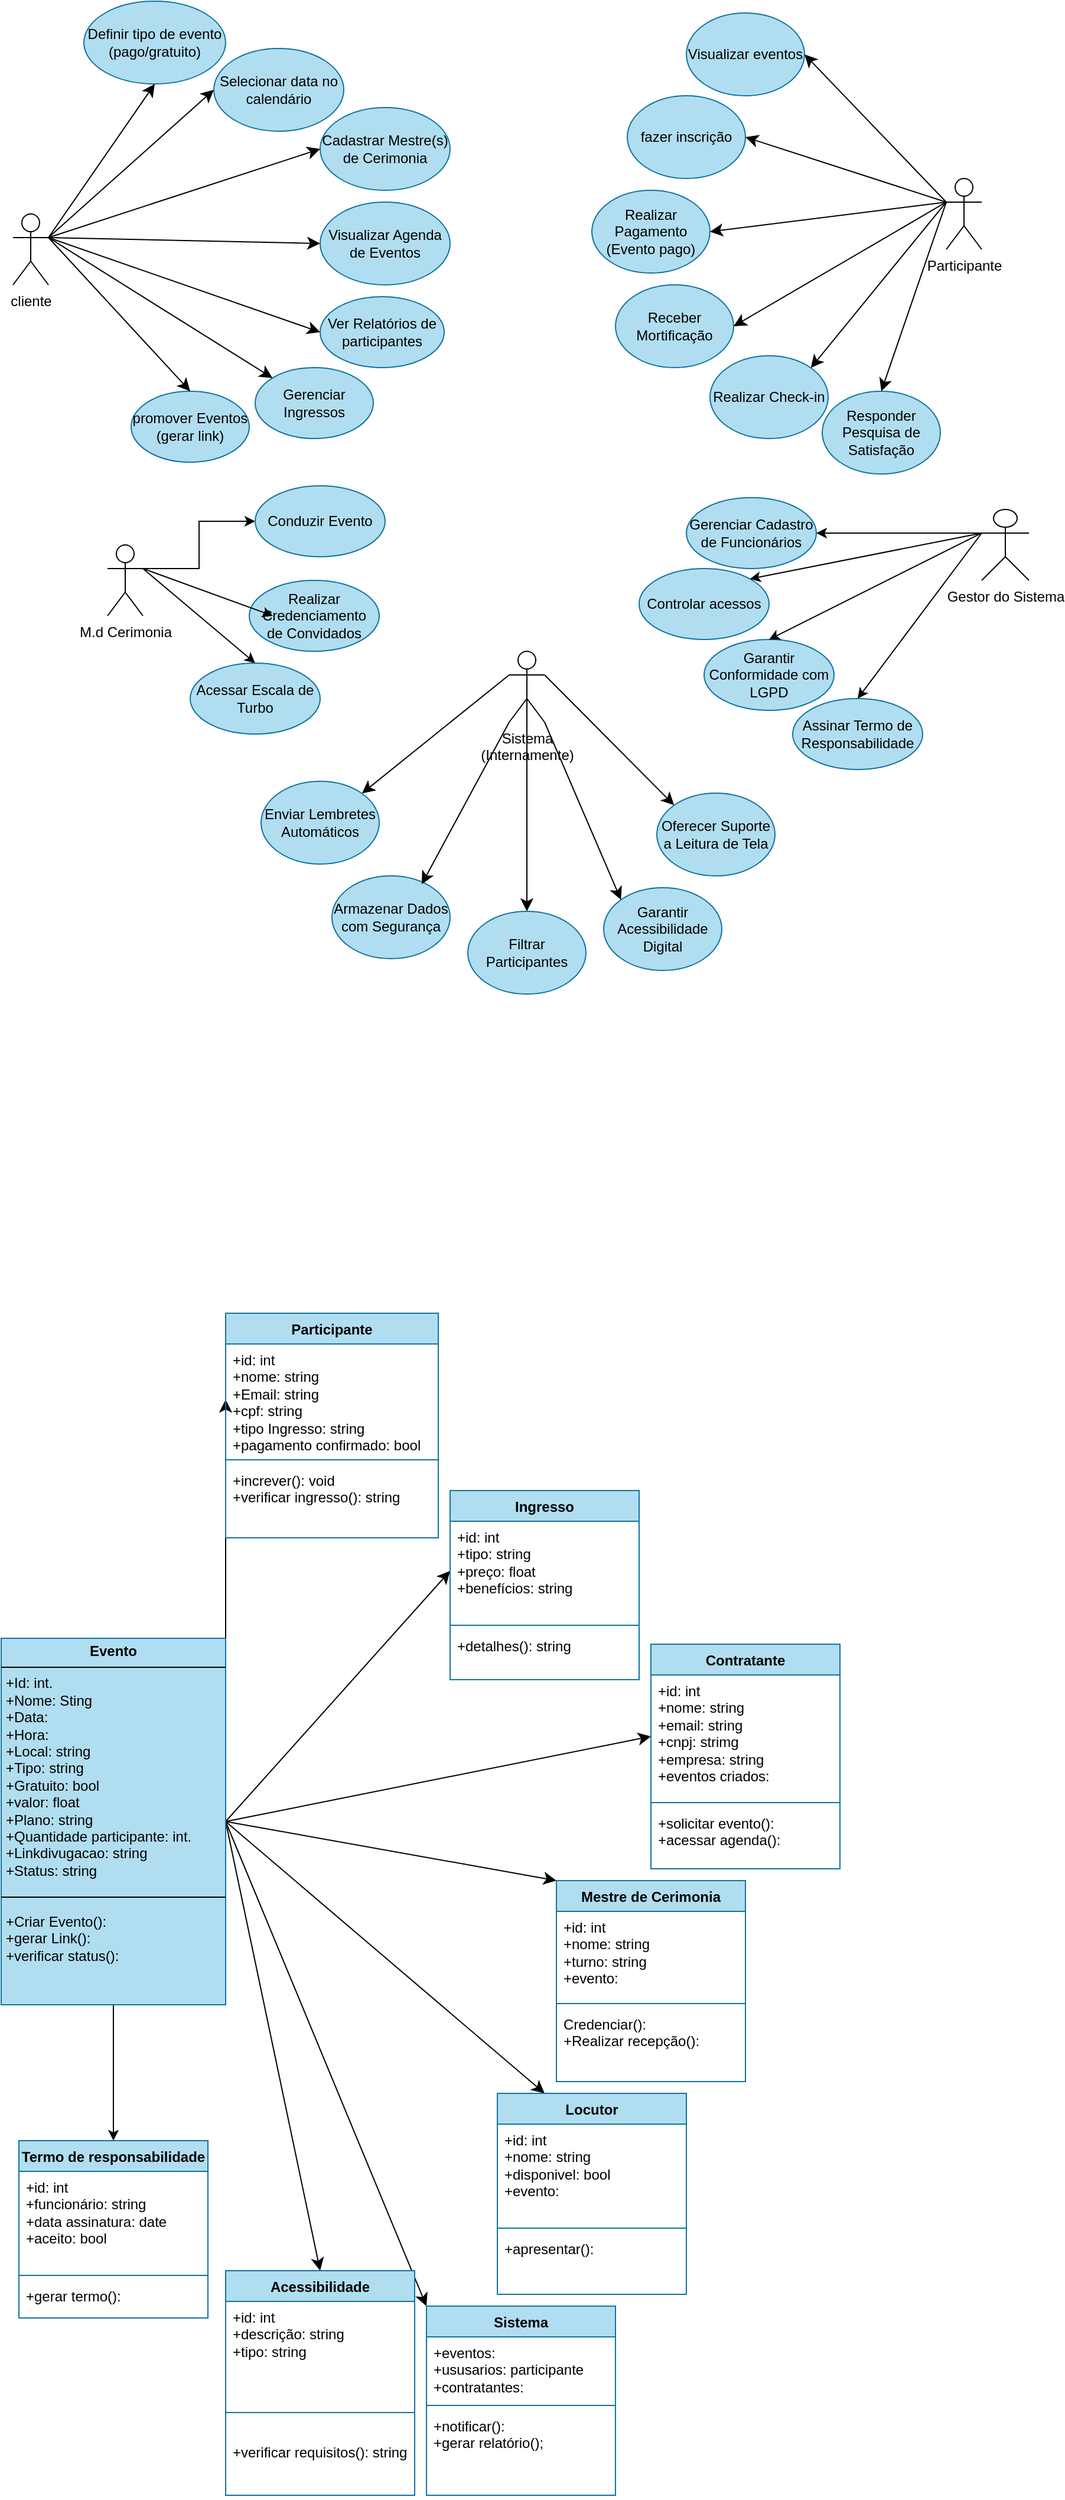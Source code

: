 <mxfile version="26.2.4">
  <diagram id="JZAWQ4HBpYYi_PpOlDHw" name="Página-1">
    <mxGraphModel dx="1444" dy="996" grid="1" gridSize="10" guides="1" tooltips="1" connect="1" arrows="1" fold="1" page="0" pageScale="1" pageWidth="827" pageHeight="1169" math="0" shadow="0">
      <root>
        <mxCell id="0" />
        <mxCell id="1" parent="0" />
        <mxCell id="Cw2YdNeKRqLK89M7PTCB-3" value="cliente" style="shape=umlActor;verticalLabelPosition=bottom;verticalAlign=top;html=1;outlineConnect=0;" parent="1" vertex="1">
          <mxGeometry x="-290" y="-90" width="30" height="60" as="geometry" />
        </mxCell>
        <mxCell id="Cw2YdNeKRqLK89M7PTCB-4" value="Definir tipo de evento&lt;div&gt;(pago/gratuito)&lt;/div&gt;" style="ellipse;whiteSpace=wrap;html=1;fillColor=#b1ddf0;strokeColor=#10739e;" parent="1" vertex="1">
          <mxGeometry x="-230" y="-270" width="120" height="70" as="geometry" />
        </mxCell>
        <mxCell id="Cw2YdNeKRqLK89M7PTCB-6" value="Selecionar data no&lt;div&gt;calendário&lt;/div&gt;" style="ellipse;whiteSpace=wrap;html=1;fillColor=#b1ddf0;strokeColor=#10739e;" parent="1" vertex="1">
          <mxGeometry x="-120" y="-230" width="110" height="70" as="geometry" />
        </mxCell>
        <mxCell id="Cw2YdNeKRqLK89M7PTCB-7" value="Cadastrar Mestre(s) de Cerimonia" style="ellipse;whiteSpace=wrap;html=1;fillColor=#b1ddf0;strokeColor=#10739e;" parent="1" vertex="1">
          <mxGeometry x="-30" y="-180" width="110" height="70" as="geometry" />
        </mxCell>
        <mxCell id="Cw2YdNeKRqLK89M7PTCB-8" value="Ver Relatórios de participantes" style="ellipse;whiteSpace=wrap;html=1;fillColor=#b1ddf0;strokeColor=#10739e;" parent="1" vertex="1">
          <mxGeometry x="-30" y="-20" width="105" height="60" as="geometry" />
        </mxCell>
        <mxCell id="Cw2YdNeKRqLK89M7PTCB-9" value="Visualizar Agenda de Eventos" style="ellipse;whiteSpace=wrap;html=1;fillColor=#b1ddf0;strokeColor=#10739e;" parent="1" vertex="1">
          <mxGeometry x="-30" y="-100" width="110" height="70" as="geometry" />
        </mxCell>
        <mxCell id="Cw2YdNeKRqLK89M7PTCB-10" value="Gerenciar Ingressos" style="ellipse;whiteSpace=wrap;html=1;fillColor=#b1ddf0;strokeColor=#10739e;" parent="1" vertex="1">
          <mxGeometry x="-85" y="40" width="100" height="60" as="geometry" />
        </mxCell>
        <mxCell id="Cw2YdNeKRqLK89M7PTCB-11" value="promover Eventos&lt;div&gt;(gerar link)&lt;/div&gt;" style="ellipse;whiteSpace=wrap;html=1;fillColor=#b1ddf0;strokeColor=#10739e;" parent="1" vertex="1">
          <mxGeometry x="-190" y="60" width="100" height="60" as="geometry" />
        </mxCell>
        <mxCell id="Cw2YdNeKRqLK89M7PTCB-12" value="" style="endArrow=classic;html=1;rounded=0;fontSize=12;startSize=8;endSize=8;curved=1;entryX=0.5;entryY=1;entryDx=0;entryDy=0;exitX=1;exitY=0.333;exitDx=0;exitDy=0;exitPerimeter=0;" parent="1" source="Cw2YdNeKRqLK89M7PTCB-3" target="Cw2YdNeKRqLK89M7PTCB-4" edge="1">
          <mxGeometry width="50" height="50" relative="1" as="geometry">
            <mxPoint x="-120" y="-150" as="sourcePoint" />
            <mxPoint x="-70" y="-200" as="targetPoint" />
          </mxGeometry>
        </mxCell>
        <mxCell id="Cw2YdNeKRqLK89M7PTCB-13" value="" style="endArrow=classic;html=1;rounded=0;fontSize=12;startSize=8;endSize=8;curved=1;exitX=1;exitY=0.333;exitDx=0;exitDy=0;exitPerimeter=0;entryX=0;entryY=0.5;entryDx=0;entryDy=0;" parent="1" source="Cw2YdNeKRqLK89M7PTCB-3" target="Cw2YdNeKRqLK89M7PTCB-6" edge="1">
          <mxGeometry width="50" height="50" relative="1" as="geometry">
            <mxPoint x="-90" y="-100" as="sourcePoint" />
            <mxPoint x="-40" y="-150" as="targetPoint" />
          </mxGeometry>
        </mxCell>
        <mxCell id="Cw2YdNeKRqLK89M7PTCB-14" value="" style="endArrow=classic;html=1;rounded=0;fontSize=12;startSize=8;endSize=8;curved=1;exitX=1;exitY=0.333;exitDx=0;exitDy=0;exitPerimeter=0;entryX=0;entryY=0.5;entryDx=0;entryDy=0;" parent="1" source="Cw2YdNeKRqLK89M7PTCB-3" target="Cw2YdNeKRqLK89M7PTCB-7" edge="1">
          <mxGeometry width="50" height="50" relative="1" as="geometry">
            <mxPoint x="-50" y="-65" as="sourcePoint" />
            <mxPoint y="-115" as="targetPoint" />
          </mxGeometry>
        </mxCell>
        <mxCell id="Cw2YdNeKRqLK89M7PTCB-15" value="" style="endArrow=classic;html=1;rounded=0;fontSize=12;startSize=8;endSize=8;curved=1;exitX=1;exitY=0.333;exitDx=0;exitDy=0;exitPerimeter=0;entryX=0;entryY=0.5;entryDx=0;entryDy=0;" parent="1" source="Cw2YdNeKRqLK89M7PTCB-3" target="Cw2YdNeKRqLK89M7PTCB-9" edge="1">
          <mxGeometry width="50" height="50" relative="1" as="geometry">
            <mxPoint x="-70" y="-50" as="sourcePoint" />
            <mxPoint x="-20" y="-100" as="targetPoint" />
          </mxGeometry>
        </mxCell>
        <mxCell id="Cw2YdNeKRqLK89M7PTCB-16" value="" style="endArrow=classic;html=1;rounded=0;fontSize=12;startSize=8;endSize=8;curved=1;exitX=1;exitY=0.333;exitDx=0;exitDy=0;exitPerimeter=0;entryX=0;entryY=0.5;entryDx=0;entryDy=0;" parent="1" source="Cw2YdNeKRqLK89M7PTCB-3" target="Cw2YdNeKRqLK89M7PTCB-8" edge="1">
          <mxGeometry width="50" height="50" relative="1" as="geometry">
            <mxPoint x="-80" y="20" as="sourcePoint" />
            <mxPoint x="-30" y="-30" as="targetPoint" />
          </mxGeometry>
        </mxCell>
        <mxCell id="Cw2YdNeKRqLK89M7PTCB-17" value="" style="endArrow=classic;html=1;rounded=0;fontSize=12;startSize=8;endSize=8;curved=1;exitX=1;exitY=0.333;exitDx=0;exitDy=0;exitPerimeter=0;entryX=0;entryY=0;entryDx=0;entryDy=0;" parent="1" source="Cw2YdNeKRqLK89M7PTCB-3" target="Cw2YdNeKRqLK89M7PTCB-10" edge="1">
          <mxGeometry width="50" height="50" relative="1" as="geometry">
            <mxPoint x="-110" y="60" as="sourcePoint" />
            <mxPoint x="-60" y="10" as="targetPoint" />
          </mxGeometry>
        </mxCell>
        <mxCell id="Cw2YdNeKRqLK89M7PTCB-18" value="" style="endArrow=classic;html=1;rounded=0;fontSize=12;startSize=8;endSize=8;curved=1;exitX=1;exitY=0.333;exitDx=0;exitDy=0;exitPerimeter=0;entryX=0.5;entryY=0;entryDx=0;entryDy=0;" parent="1" source="Cw2YdNeKRqLK89M7PTCB-3" target="Cw2YdNeKRqLK89M7PTCB-11" edge="1">
          <mxGeometry width="50" height="50" relative="1" as="geometry">
            <mxPoint x="-140" y="-80" as="sourcePoint" />
            <mxPoint x="-40" y="40" as="targetPoint" />
          </mxGeometry>
        </mxCell>
        <mxCell id="Cw2YdNeKRqLK89M7PTCB-19" value="Participante" style="shape=umlActor;verticalLabelPosition=bottom;verticalAlign=top;html=1;outlineConnect=0;" parent="1" vertex="1">
          <mxGeometry x="500" y="-120" width="30" height="60" as="geometry" />
        </mxCell>
        <mxCell id="Cw2YdNeKRqLK89M7PTCB-20" value="fazer inscrição" style="ellipse;whiteSpace=wrap;html=1;fillColor=#b1ddf0;strokeColor=#10739e;" parent="1" vertex="1">
          <mxGeometry x="230" y="-190" width="100" height="70" as="geometry" />
        </mxCell>
        <mxCell id="Cw2YdNeKRqLK89M7PTCB-21" value="Realizar Check-in" style="ellipse;whiteSpace=wrap;html=1;fillColor=#b1ddf0;strokeColor=#10739e;" parent="1" vertex="1">
          <mxGeometry x="300" y="30" width="100" height="70" as="geometry" />
        </mxCell>
        <mxCell id="Cw2YdNeKRqLK89M7PTCB-22" value="Realizar Pagamento&lt;div&gt;(Evento pago)&lt;/div&gt;" style="ellipse;whiteSpace=wrap;html=1;fillColor=#b1ddf0;strokeColor=#10739e;" parent="1" vertex="1">
          <mxGeometry x="200" y="-110" width="100" height="70" as="geometry" />
        </mxCell>
        <mxCell id="Cw2YdNeKRqLK89M7PTCB-23" value="Visualizar eventos" style="ellipse;whiteSpace=wrap;html=1;fillColor=#b1ddf0;strokeColor=#10739e;" parent="1" vertex="1">
          <mxGeometry x="280" y="-260" width="100" height="70" as="geometry" />
        </mxCell>
        <mxCell id="Cw2YdNeKRqLK89M7PTCB-24" value="Responder Pesquisa de Satisfação" style="ellipse;whiteSpace=wrap;html=1;fillColor=#b1ddf0;strokeColor=#10739e;" parent="1" vertex="1">
          <mxGeometry x="395" y="60" width="100" height="70" as="geometry" />
        </mxCell>
        <mxCell id="Cw2YdNeKRqLK89M7PTCB-25" value="Receber Mortificação" style="ellipse;whiteSpace=wrap;html=1;fillColor=#b1ddf0;strokeColor=#10739e;" parent="1" vertex="1">
          <mxGeometry x="220" y="-30" width="100" height="70" as="geometry" />
        </mxCell>
        <mxCell id="Cw2YdNeKRqLK89M7PTCB-26" value="" style="endArrow=classic;html=1;rounded=0;fontSize=12;startSize=8;endSize=8;curved=1;exitX=0;exitY=0.333;exitDx=0;exitDy=0;exitPerimeter=0;entryX=1;entryY=0.5;entryDx=0;entryDy=0;" parent="1" source="Cw2YdNeKRqLK89M7PTCB-19" target="Cw2YdNeKRqLK89M7PTCB-23" edge="1">
          <mxGeometry width="50" height="50" relative="1" as="geometry">
            <mxPoint x="510" y="-20" as="sourcePoint" />
            <mxPoint x="560" y="-70" as="targetPoint" />
          </mxGeometry>
        </mxCell>
        <mxCell id="Cw2YdNeKRqLK89M7PTCB-27" value="" style="endArrow=classic;html=1;rounded=0;fontSize=12;startSize=8;endSize=8;curved=1;exitX=0;exitY=0.333;exitDx=0;exitDy=0;exitPerimeter=0;entryX=1;entryY=0.5;entryDx=0;entryDy=0;" parent="1" source="Cw2YdNeKRqLK89M7PTCB-19" target="Cw2YdNeKRqLK89M7PTCB-20" edge="1">
          <mxGeometry width="50" height="50" relative="1" as="geometry">
            <mxPoint x="650" y="-90" as="sourcePoint" />
            <mxPoint x="490" y="-215" as="targetPoint" />
          </mxGeometry>
        </mxCell>
        <mxCell id="Cw2YdNeKRqLK89M7PTCB-28" value="" style="endArrow=classic;html=1;rounded=0;fontSize=12;startSize=8;endSize=8;curved=1;exitX=0;exitY=0.333;exitDx=0;exitDy=0;exitPerimeter=0;entryX=1;entryY=0.5;entryDx=0;entryDy=0;" parent="1" source="Cw2YdNeKRqLK89M7PTCB-19" target="Cw2YdNeKRqLK89M7PTCB-22" edge="1">
          <mxGeometry width="50" height="50" relative="1" as="geometry">
            <mxPoint x="420" y="50" as="sourcePoint" />
            <mxPoint x="470" as="targetPoint" />
          </mxGeometry>
        </mxCell>
        <mxCell id="Cw2YdNeKRqLK89M7PTCB-29" value="" style="endArrow=classic;html=1;rounded=0;fontSize=12;startSize=8;endSize=8;curved=1;exitX=0;exitY=0.333;exitDx=0;exitDy=0;exitPerimeter=0;entryX=1;entryY=0.5;entryDx=0;entryDy=0;" parent="1" source="Cw2YdNeKRqLK89M7PTCB-19" target="Cw2YdNeKRqLK89M7PTCB-25" edge="1">
          <mxGeometry width="50" height="50" relative="1" as="geometry">
            <mxPoint x="420" y="50" as="sourcePoint" />
            <mxPoint x="470" as="targetPoint" />
          </mxGeometry>
        </mxCell>
        <mxCell id="Cw2YdNeKRqLK89M7PTCB-30" value="" style="endArrow=classic;html=1;rounded=0;fontSize=12;startSize=8;endSize=8;curved=1;exitX=0;exitY=0.333;exitDx=0;exitDy=0;exitPerimeter=0;entryX=1;entryY=0;entryDx=0;entryDy=0;" parent="1" source="Cw2YdNeKRqLK89M7PTCB-19" target="Cw2YdNeKRqLK89M7PTCB-21" edge="1">
          <mxGeometry width="50" height="50" relative="1" as="geometry">
            <mxPoint x="420" y="50" as="sourcePoint" />
            <mxPoint x="470" as="targetPoint" />
          </mxGeometry>
        </mxCell>
        <mxCell id="Cw2YdNeKRqLK89M7PTCB-31" value="" style="endArrow=classic;html=1;rounded=0;fontSize=12;startSize=8;endSize=8;curved=1;exitX=0;exitY=0.333;exitDx=0;exitDy=0;exitPerimeter=0;entryX=0.5;entryY=0;entryDx=0;entryDy=0;" parent="1" source="Cw2YdNeKRqLK89M7PTCB-19" target="Cw2YdNeKRqLK89M7PTCB-24" edge="1">
          <mxGeometry width="50" height="50" relative="1" as="geometry">
            <mxPoint x="420" y="50" as="sourcePoint" />
            <mxPoint x="470" as="targetPoint" />
          </mxGeometry>
        </mxCell>
        <mxCell id="D8xTDSF5IDan8IQZ-Gi8-1" style="edgeStyle=orthogonalEdgeStyle;rounded=0;orthogonalLoop=1;jettySize=auto;html=1;exitX=0;exitY=0.5;exitDx=0;exitDy=0;entryX=0;entryY=0.5;entryDx=0;entryDy=0;" edge="1" parent="1" source="Cw2YdNeKRqLK89M7PTCB-34" target="Cw2YdNeKRqLK89M7PTCB-34">
          <mxGeometry relative="1" as="geometry" />
        </mxCell>
        <mxCell id="D8xTDSF5IDan8IQZ-Gi8-2" style="edgeStyle=orthogonalEdgeStyle;rounded=0;orthogonalLoop=1;jettySize=auto;html=1;exitX=1;exitY=0.333;exitDx=0;exitDy=0;exitPerimeter=0;entryX=0;entryY=0.5;entryDx=0;entryDy=0;" edge="1" parent="1" source="Cw2YdNeKRqLK89M7PTCB-32" target="Cw2YdNeKRqLK89M7PTCB-34">
          <mxGeometry relative="1" as="geometry" />
        </mxCell>
        <mxCell id="Cw2YdNeKRqLK89M7PTCB-32" value="M.d Cerimonia" style="shape=umlActor;verticalLabelPosition=bottom;verticalAlign=top;html=1;outlineConnect=0;" parent="1" vertex="1">
          <mxGeometry x="-210" y="190" width="30" height="60" as="geometry" />
        </mxCell>
        <mxCell id="Cw2YdNeKRqLK89M7PTCB-33" value="Acessar Escala de Turbo" style="ellipse;whiteSpace=wrap;html=1;fillColor=#b1ddf0;strokeColor=#10739e;" parent="1" vertex="1">
          <mxGeometry x="-140" y="290" width="110" height="60" as="geometry" />
        </mxCell>
        <mxCell id="Cw2YdNeKRqLK89M7PTCB-34" value="Conduzir Evento" style="ellipse;whiteSpace=wrap;html=1;fillColor=#b1ddf0;strokeColor=#10739e;" parent="1" vertex="1">
          <mxGeometry x="-85" y="140" width="110" height="60" as="geometry" />
        </mxCell>
        <mxCell id="Cw2YdNeKRqLK89M7PTCB-35" value="Realizar Credenciamento&lt;div&gt;de Convidados&lt;/div&gt;" style="ellipse;whiteSpace=wrap;html=1;fillColor=#b1ddf0;strokeColor=#10739e;" parent="1" vertex="1">
          <mxGeometry x="-90" y="220" width="110" height="60" as="geometry" />
        </mxCell>
        <mxCell id="OIFbcGb65KLY2aVBBQ7B-6" style="edgeStyle=none;curved=1;rounded=0;orthogonalLoop=1;jettySize=auto;html=1;exitX=0;exitY=0;exitDx=0;exitDy=0;entryX=0;entryY=0;entryDx=0;entryDy=0;fontSize=12;startSize=8;endSize=8;" parent="1" source="OIFbcGb65KLY2aVBBQ7B-4" target="OIFbcGb65KLY2aVBBQ7B-4" edge="1">
          <mxGeometry relative="1" as="geometry" />
        </mxCell>
        <mxCell id="Cw2YdNeKRqLK89M7PTCB-39" value="Gestor do Sistema" style="shape=umlActor;verticalLabelPosition=bottom;verticalAlign=top;html=1;outlineConnect=0;" parent="1" vertex="1">
          <mxGeometry x="530" y="160" width="40" height="60" as="geometry" />
        </mxCell>
        <mxCell id="OIFbcGb65KLY2aVBBQ7B-1" value="Gerenciar Cadastro&lt;div&gt;de Funcionários&lt;/div&gt;" style="ellipse;whiteSpace=wrap;html=1;fillColor=#b1ddf0;strokeColor=#10739e;" parent="1" vertex="1">
          <mxGeometry x="280" y="150" width="110" height="60" as="geometry" />
        </mxCell>
        <mxCell id="OIFbcGb65KLY2aVBBQ7B-2" value="Controlar acessos" style="ellipse;whiteSpace=wrap;html=1;fillColor=#b1ddf0;strokeColor=#10739e;" parent="1" vertex="1">
          <mxGeometry x="240" y="210" width="110" height="60" as="geometry" />
        </mxCell>
        <mxCell id="OIFbcGb65KLY2aVBBQ7B-3" value="Garantir Conformidade com LGPD" style="ellipse;whiteSpace=wrap;html=1;fillColor=#b1ddf0;strokeColor=#10739e;" parent="1" vertex="1">
          <mxGeometry x="295" y="270" width="110" height="60" as="geometry" />
        </mxCell>
        <mxCell id="OIFbcGb65KLY2aVBBQ7B-4" value="Assinar Termo de Responsabilidade" style="ellipse;whiteSpace=wrap;html=1;fillColor=#b1ddf0;strokeColor=#10739e;" parent="1" vertex="1">
          <mxGeometry x="370" y="320" width="110" height="60" as="geometry" />
        </mxCell>
        <mxCell id="OIFbcGb65KLY2aVBBQ7B-16" style="edgeStyle=none;curved=1;rounded=0;orthogonalLoop=1;jettySize=auto;html=1;exitX=0;exitY=0.333;exitDx=0;exitDy=0;exitPerimeter=0;entryX=1;entryY=0;entryDx=0;entryDy=0;fontSize=12;startSize=8;endSize=8;" parent="1" source="OIFbcGb65KLY2aVBBQ7B-10" target="OIFbcGb65KLY2aVBBQ7B-11" edge="1">
          <mxGeometry relative="1" as="geometry" />
        </mxCell>
        <mxCell id="OIFbcGb65KLY2aVBBQ7B-18" style="edgeStyle=none;curved=1;rounded=0;orthogonalLoop=1;jettySize=auto;html=1;exitX=0.5;exitY=0.5;exitDx=0;exitDy=0;exitPerimeter=0;entryX=0.5;entryY=0;entryDx=0;entryDy=0;fontSize=12;startSize=8;endSize=8;" parent="1" source="OIFbcGb65KLY2aVBBQ7B-10" target="OIFbcGb65KLY2aVBBQ7B-14" edge="1">
          <mxGeometry relative="1" as="geometry" />
        </mxCell>
        <mxCell id="OIFbcGb65KLY2aVBBQ7B-19" style="edgeStyle=none;curved=1;rounded=0;orthogonalLoop=1;jettySize=auto;html=1;exitX=1;exitY=1;exitDx=0;exitDy=0;exitPerimeter=0;entryX=0;entryY=0;entryDx=0;entryDy=0;fontSize=12;startSize=8;endSize=8;" parent="1" source="OIFbcGb65KLY2aVBBQ7B-10" target="OIFbcGb65KLY2aVBBQ7B-15" edge="1">
          <mxGeometry relative="1" as="geometry" />
        </mxCell>
        <mxCell id="OIFbcGb65KLY2aVBBQ7B-20" style="edgeStyle=none;curved=1;rounded=0;orthogonalLoop=1;jettySize=auto;html=1;exitX=1;exitY=0.333;exitDx=0;exitDy=0;exitPerimeter=0;entryX=0;entryY=0;entryDx=0;entryDy=0;fontSize=12;startSize=8;endSize=8;" parent="1" source="OIFbcGb65KLY2aVBBQ7B-10" target="OIFbcGb65KLY2aVBBQ7B-13" edge="1">
          <mxGeometry relative="1" as="geometry" />
        </mxCell>
        <mxCell id="OIFbcGb65KLY2aVBBQ7B-10" value="Sistema&lt;div&gt;(Internamente)&lt;/div&gt;" style="shape=umlActor;verticalLabelPosition=bottom;verticalAlign=top;html=1;outlineConnect=0;" parent="1" vertex="1">
          <mxGeometry x="130" y="280" width="30" height="60" as="geometry" />
        </mxCell>
        <mxCell id="OIFbcGb65KLY2aVBBQ7B-11" value="Enviar Lembretes Automáticos" style="ellipse;whiteSpace=wrap;html=1;fillColor=#b1ddf0;strokeColor=#10739e;" parent="1" vertex="1">
          <mxGeometry x="-80" y="390" width="100" height="70" as="geometry" />
        </mxCell>
        <mxCell id="OIFbcGb65KLY2aVBBQ7B-12" value="Armazenar Dados com Segurança" style="ellipse;whiteSpace=wrap;html=1;fillColor=#b1ddf0;strokeColor=#10739e;" parent="1" vertex="1">
          <mxGeometry x="-20" y="470" width="100" height="70" as="geometry" />
        </mxCell>
        <mxCell id="OIFbcGb65KLY2aVBBQ7B-13" value="Oferecer Suporte a Leitura de Tela" style="ellipse;whiteSpace=wrap;html=1;fillColor=#b1ddf0;strokeColor=#10739e;" parent="1" vertex="1">
          <mxGeometry x="255" y="400" width="100" height="70" as="geometry" />
        </mxCell>
        <mxCell id="OIFbcGb65KLY2aVBBQ7B-14" value="Filtrar Participantes" style="ellipse;whiteSpace=wrap;html=1;fillColor=#b1ddf0;strokeColor=#10739e;" parent="1" vertex="1">
          <mxGeometry x="95" y="500" width="100" height="70" as="geometry" />
        </mxCell>
        <mxCell id="OIFbcGb65KLY2aVBBQ7B-15" value="Garantir Acessibilidade Digital" style="ellipse;whiteSpace=wrap;html=1;fillColor=#b1ddf0;strokeColor=#10739e;" parent="1" vertex="1">
          <mxGeometry x="210" y="480" width="100" height="70" as="geometry" />
        </mxCell>
        <mxCell id="OIFbcGb65KLY2aVBBQ7B-17" style="edgeStyle=none;curved=1;rounded=0;orthogonalLoop=1;jettySize=auto;html=1;exitX=0;exitY=1;exitDx=0;exitDy=0;exitPerimeter=0;entryX=0.76;entryY=0.1;entryDx=0;entryDy=0;entryPerimeter=0;fontSize=12;startSize=8;endSize=8;" parent="1" source="OIFbcGb65KLY2aVBBQ7B-10" target="OIFbcGb65KLY2aVBBQ7B-12" edge="1">
          <mxGeometry relative="1" as="geometry" />
        </mxCell>
        <mxCell id="OIFbcGb65KLY2aVBBQ7B-85" style="edgeStyle=none;curved=1;rounded=0;orthogonalLoop=1;jettySize=auto;html=1;exitX=1;exitY=0.5;exitDx=0;exitDy=0;entryX=0;entryY=0.5;entryDx=0;entryDy=0;fontSize=12;startSize=8;endSize=8;" parent="1" source="OIFbcGb65KLY2aVBBQ7B-22" target="OIFbcGb65KLY2aVBBQ7B-34" edge="1">
          <mxGeometry relative="1" as="geometry" />
        </mxCell>
        <mxCell id="OIFbcGb65KLY2aVBBQ7B-86" style="edgeStyle=none;curved=1;rounded=0;orthogonalLoop=1;jettySize=auto;html=1;exitX=1;exitY=0.5;exitDx=0;exitDy=0;entryX=0;entryY=0.5;entryDx=0;entryDy=0;fontSize=12;startSize=8;endSize=8;" parent="1" source="OIFbcGb65KLY2aVBBQ7B-22" target="OIFbcGb65KLY2aVBBQ7B-38" edge="1">
          <mxGeometry relative="1" as="geometry" />
        </mxCell>
        <mxCell id="OIFbcGb65KLY2aVBBQ7B-87" style="edgeStyle=none;curved=1;rounded=0;orthogonalLoop=1;jettySize=auto;html=1;exitX=1;exitY=0.5;exitDx=0;exitDy=0;entryX=0;entryY=0;entryDx=0;entryDy=0;fontSize=12;startSize=8;endSize=8;" parent="1" source="OIFbcGb65KLY2aVBBQ7B-22" target="OIFbcGb65KLY2aVBBQ7B-41" edge="1">
          <mxGeometry relative="1" as="geometry" />
        </mxCell>
        <mxCell id="OIFbcGb65KLY2aVBBQ7B-88" style="edgeStyle=none;curved=1;rounded=0;orthogonalLoop=1;jettySize=auto;html=1;exitX=1;exitY=0.5;exitDx=0;exitDy=0;entryX=0.25;entryY=0;entryDx=0;entryDy=0;fontSize=12;startSize=8;endSize=8;" parent="1" source="OIFbcGb65KLY2aVBBQ7B-22" target="OIFbcGb65KLY2aVBBQ7B-49" edge="1">
          <mxGeometry relative="1" as="geometry" />
        </mxCell>
        <mxCell id="OIFbcGb65KLY2aVBBQ7B-91" style="edgeStyle=none;curved=1;rounded=0;orthogonalLoop=1;jettySize=auto;html=1;exitX=1;exitY=0.5;exitDx=0;exitDy=0;entryX=0.5;entryY=0;entryDx=0;entryDy=0;fontSize=12;startSize=8;endSize=8;" parent="1" source="OIFbcGb65KLY2aVBBQ7B-22" target="OIFbcGb65KLY2aVBBQ7B-57" edge="1">
          <mxGeometry relative="1" as="geometry" />
        </mxCell>
        <mxCell id="OIFbcGb65KLY2aVBBQ7B-93" style="edgeStyle=none;curved=1;rounded=0;orthogonalLoop=1;jettySize=auto;html=1;exitX=1;exitY=0.5;exitDx=0;exitDy=0;entryX=0;entryY=0;entryDx=0;entryDy=0;fontSize=12;startSize=8;endSize=8;" parent="1" source="OIFbcGb65KLY2aVBBQ7B-22" target="OIFbcGb65KLY2aVBBQ7B-53" edge="1">
          <mxGeometry relative="1" as="geometry" />
        </mxCell>
        <mxCell id="wGK8s_D_v22NMJij5Z4N-1" style="edgeStyle=none;curved=1;rounded=0;orthogonalLoop=1;jettySize=auto;html=1;exitX=1;exitY=0.5;exitDx=0;exitDy=0;entryX=0;entryY=0.5;entryDx=0;entryDy=0;fontSize=12;startSize=8;endSize=8;" parent="1" source="OIFbcGb65KLY2aVBBQ7B-22" target="OIFbcGb65KLY2aVBBQ7B-26" edge="1">
          <mxGeometry relative="1" as="geometry" />
        </mxCell>
        <mxCell id="D8xTDSF5IDan8IQZ-Gi8-15" style="edgeStyle=orthogonalEdgeStyle;rounded=0;orthogonalLoop=1;jettySize=auto;html=1;exitX=0.5;exitY=1;exitDx=0;exitDy=0;entryX=0.5;entryY=0;entryDx=0;entryDy=0;" edge="1" parent="1" source="OIFbcGb65KLY2aVBBQ7B-22" target="OIFbcGb65KLY2aVBBQ7B-61">
          <mxGeometry relative="1" as="geometry" />
        </mxCell>
        <mxCell id="OIFbcGb65KLY2aVBBQ7B-22" value="&lt;p style=&quot;margin:0px;margin-top:4px;text-align:center;&quot;&gt;&lt;b&gt;Evento&lt;/b&gt;&lt;/p&gt;&lt;hr size=&quot;1&quot; style=&quot;border-style:solid;&quot;&gt;&lt;p style=&quot;margin:0px;margin-left:4px;&quot;&gt;&lt;/p&gt;&lt;p style=&quot;margin:0px;margin-left:4px;&quot;&gt;+Id: int.&lt;/p&gt;&lt;p style=&quot;margin:0px;margin-left:4px;&quot;&gt;+Nome: Sting&lt;/p&gt;&lt;p style=&quot;margin:0px;margin-left:4px;&quot;&gt;+Data:&lt;/p&gt;&lt;p style=&quot;margin:0px;margin-left:4px;&quot;&gt;+Hora:&lt;/p&gt;&lt;p style=&quot;margin:0px;margin-left:4px;&quot;&gt;+Local:&amp;nbsp;&lt;span style=&quot;background-color: transparent; color: light-dark(rgb(0, 0, 0), rgb(255, 255, 255));&quot;&gt;string&lt;/span&gt;&lt;/p&gt;&lt;p style=&quot;margin:0px;margin-left:4px;&quot;&gt;+Tipo: string&lt;/p&gt;&lt;p style=&quot;margin:0px;margin-left:4px;&quot;&gt;+Gratuito: bool&lt;/p&gt;&lt;p style=&quot;margin:0px;margin-left:4px;&quot;&gt;+valor: float&lt;/p&gt;&lt;p style=&quot;margin:0px;margin-left:4px;&quot;&gt;+Plano: string&lt;/p&gt;&lt;p style=&quot;margin:0px;margin-left:4px;&quot;&gt;+Quantidade participante: int.&lt;/p&gt;&lt;p style=&quot;margin:0px;margin-left:4px;&quot;&gt;+Linkdivugacao: string&lt;/p&gt;&lt;p style=&quot;margin:0px;margin-left:4px;&quot;&gt;+Status: string&lt;/p&gt;&lt;p style=&quot;margin:0px;margin-left:4px;&quot;&gt;&lt;br&gt;&lt;/p&gt;&lt;p style=&quot;margin:0px;margin-left:4px;&quot;&gt;&lt;br&gt;&lt;/p&gt;&lt;p style=&quot;margin:0px;margin-left:4px;&quot;&gt;+Criar Evento():&lt;/p&gt;&lt;p style=&quot;margin:0px;margin-left:4px;&quot;&gt;+gerar Link():&lt;/p&gt;&lt;p style=&quot;margin:0px;margin-left:4px;&quot;&gt;+verificar status():&lt;/p&gt;&lt;p style=&quot;margin:0px;margin-left:4px;&quot;&gt;&lt;br&gt;&lt;/p&gt;&lt;p style=&quot;margin:0px;margin-left:4px;&quot;&gt;&lt;br&gt;&lt;/p&gt;" style="verticalAlign=top;align=left;overflow=fill;html=1;whiteSpace=wrap;fillColor=#b1ddf0;strokeColor=#10739e;" parent="1" vertex="1">
          <mxGeometry x="-300" y="1115" width="190" height="310" as="geometry" />
        </mxCell>
        <mxCell id="OIFbcGb65KLY2aVBBQ7B-23" value="" style="line;strokeWidth=1;fillColor=none;align=left;verticalAlign=middle;spacingTop=-1;spacingLeft=3;spacingRight=3;rotatable=0;labelPosition=right;points=[];portConstraint=eastwest;strokeColor=inherit;" parent="1" vertex="1">
          <mxGeometry x="-300" y="1330" width="190" height="8" as="geometry" />
        </mxCell>
        <mxCell id="OIFbcGb65KLY2aVBBQ7B-25" value="Participante" style="swimlane;fontStyle=1;align=center;verticalAlign=top;childLayout=stackLayout;horizontal=1;startSize=26;horizontalStack=0;resizeParent=1;resizeParentMax=0;resizeLast=0;collapsible=1;marginBottom=0;whiteSpace=wrap;html=1;fillColor=#b1ddf0;strokeColor=#10739e;" parent="1" vertex="1">
          <mxGeometry x="-110" y="840" width="180" height="190" as="geometry" />
        </mxCell>
        <mxCell id="OIFbcGb65KLY2aVBBQ7B-26" value="+id: int&lt;div&gt;+nome: string&lt;/div&gt;&lt;div&gt;+Email: string&lt;/div&gt;&lt;div&gt;+cpf: string&lt;/div&gt;&lt;div&gt;+tipo Ingresso: string&lt;/div&gt;&lt;div&gt;+pagamento confirmado: bool&lt;/div&gt;" style="text;strokeColor=none;fillColor=none;align=left;verticalAlign=top;spacingLeft=4;spacingRight=4;overflow=hidden;rotatable=0;points=[[0,0.5],[1,0.5]];portConstraint=eastwest;whiteSpace=wrap;html=1;" parent="OIFbcGb65KLY2aVBBQ7B-25" vertex="1">
          <mxGeometry y="26" width="180" height="94" as="geometry" />
        </mxCell>
        <mxCell id="OIFbcGb65KLY2aVBBQ7B-27" value="" style="line;strokeWidth=1;fillColor=none;align=left;verticalAlign=middle;spacingTop=-1;spacingLeft=3;spacingRight=3;rotatable=0;labelPosition=right;points=[];portConstraint=eastwest;strokeColor=inherit;" parent="OIFbcGb65KLY2aVBBQ7B-25" vertex="1">
          <mxGeometry y="120" width="180" height="8" as="geometry" />
        </mxCell>
        <mxCell id="OIFbcGb65KLY2aVBBQ7B-28" value="+increver(): void&lt;div&gt;+verificar ingresso(): string&lt;/div&gt;" style="text;strokeColor=none;fillColor=none;align=left;verticalAlign=top;spacingLeft=4;spacingRight=4;overflow=hidden;rotatable=0;points=[[0,0.5],[1,0.5]];portConstraint=eastwest;whiteSpace=wrap;html=1;" parent="OIFbcGb65KLY2aVBBQ7B-25" vertex="1">
          <mxGeometry y="128" width="180" height="62" as="geometry" />
        </mxCell>
        <mxCell id="OIFbcGb65KLY2aVBBQ7B-33" value="Ingresso" style="swimlane;fontStyle=1;align=center;verticalAlign=top;childLayout=stackLayout;horizontal=1;startSize=26;horizontalStack=0;resizeParent=1;resizeParentMax=0;resizeLast=0;collapsible=1;marginBottom=0;whiteSpace=wrap;html=1;fillColor=#b1ddf0;strokeColor=#10739e;" parent="1" vertex="1">
          <mxGeometry x="80" y="990" width="160" height="160" as="geometry" />
        </mxCell>
        <mxCell id="OIFbcGb65KLY2aVBBQ7B-34" value="+id: int&lt;div&gt;+tipo: string&lt;/div&gt;&lt;div&gt;+preço: float&lt;/div&gt;&lt;div&gt;+benefícios: string&lt;/div&gt;" style="text;strokeColor=none;fillColor=none;align=left;verticalAlign=top;spacingLeft=4;spacingRight=4;overflow=hidden;rotatable=0;points=[[0,0.5],[1,0.5]];portConstraint=eastwest;whiteSpace=wrap;html=1;" parent="OIFbcGb65KLY2aVBBQ7B-33" vertex="1">
          <mxGeometry y="26" width="160" height="84" as="geometry" />
        </mxCell>
        <mxCell id="OIFbcGb65KLY2aVBBQ7B-35" value="" style="line;strokeWidth=1;fillColor=none;align=left;verticalAlign=middle;spacingTop=-1;spacingLeft=3;spacingRight=3;rotatable=0;labelPosition=right;points=[];portConstraint=eastwest;strokeColor=inherit;" parent="OIFbcGb65KLY2aVBBQ7B-33" vertex="1">
          <mxGeometry y="110" width="160" height="8" as="geometry" />
        </mxCell>
        <mxCell id="OIFbcGb65KLY2aVBBQ7B-36" value="+detalhes(): string" style="text;strokeColor=none;fillColor=none;align=left;verticalAlign=top;spacingLeft=4;spacingRight=4;overflow=hidden;rotatable=0;points=[[0,0.5],[1,0.5]];portConstraint=eastwest;whiteSpace=wrap;html=1;" parent="OIFbcGb65KLY2aVBBQ7B-33" vertex="1">
          <mxGeometry y="118" width="160" height="42" as="geometry" />
        </mxCell>
        <mxCell id="OIFbcGb65KLY2aVBBQ7B-37" value="Contratante" style="swimlane;fontStyle=1;align=center;verticalAlign=top;childLayout=stackLayout;horizontal=1;startSize=26;horizontalStack=0;resizeParent=1;resizeParentMax=0;resizeLast=0;collapsible=1;marginBottom=0;whiteSpace=wrap;html=1;fillColor=#b1ddf0;strokeColor=#10739e;" parent="1" vertex="1">
          <mxGeometry x="250" y="1120" width="160" height="190" as="geometry" />
        </mxCell>
        <mxCell id="OIFbcGb65KLY2aVBBQ7B-38" value="+id: int&lt;div&gt;+nome: string&lt;/div&gt;&lt;div&gt;+email: string&lt;/div&gt;&lt;div&gt;+cnpj: strimg&lt;/div&gt;&lt;div&gt;+empresa: string&lt;/div&gt;&lt;div&gt;+eventos criados:&lt;/div&gt;" style="text;strokeColor=none;fillColor=none;align=left;verticalAlign=top;spacingLeft=4;spacingRight=4;overflow=hidden;rotatable=0;points=[[0,0.5],[1,0.5]];portConstraint=eastwest;whiteSpace=wrap;html=1;" parent="OIFbcGb65KLY2aVBBQ7B-37" vertex="1">
          <mxGeometry y="26" width="160" height="104" as="geometry" />
        </mxCell>
        <mxCell id="OIFbcGb65KLY2aVBBQ7B-39" value="" style="line;strokeWidth=1;fillColor=none;align=left;verticalAlign=middle;spacingTop=-1;spacingLeft=3;spacingRight=3;rotatable=0;labelPosition=right;points=[];portConstraint=eastwest;strokeColor=inherit;" parent="OIFbcGb65KLY2aVBBQ7B-37" vertex="1">
          <mxGeometry y="130" width="160" height="8" as="geometry" />
        </mxCell>
        <mxCell id="OIFbcGb65KLY2aVBBQ7B-40" value="+solicitar evento():&lt;div&gt;+acessar agenda():&lt;/div&gt;" style="text;strokeColor=none;fillColor=none;align=left;verticalAlign=top;spacingLeft=4;spacingRight=4;overflow=hidden;rotatable=0;points=[[0,0.5],[1,0.5]];portConstraint=eastwest;whiteSpace=wrap;html=1;" parent="OIFbcGb65KLY2aVBBQ7B-37" vertex="1">
          <mxGeometry y="138" width="160" height="52" as="geometry" />
        </mxCell>
        <mxCell id="OIFbcGb65KLY2aVBBQ7B-41" value="Mestre de Cerimonia" style="swimlane;fontStyle=1;align=center;verticalAlign=top;childLayout=stackLayout;horizontal=1;startSize=26;horizontalStack=0;resizeParent=1;resizeParentMax=0;resizeLast=0;collapsible=1;marginBottom=0;whiteSpace=wrap;html=1;fillColor=#b1ddf0;strokeColor=#10739e;" parent="1" vertex="1">
          <mxGeometry x="170" y="1320" width="160" height="170" as="geometry" />
        </mxCell>
        <mxCell id="OIFbcGb65KLY2aVBBQ7B-42" value="+id: int&lt;div&gt;+nome: string&lt;/div&gt;&lt;div&gt;+turno: string&lt;/div&gt;&lt;div&gt;+evento:&amp;nbsp;&lt;/div&gt;" style="text;strokeColor=none;fillColor=none;align=left;verticalAlign=top;spacingLeft=4;spacingRight=4;overflow=hidden;rotatable=0;points=[[0,0.5],[1,0.5]];portConstraint=eastwest;whiteSpace=wrap;html=1;" parent="OIFbcGb65KLY2aVBBQ7B-41" vertex="1">
          <mxGeometry y="26" width="160" height="74" as="geometry" />
        </mxCell>
        <mxCell id="OIFbcGb65KLY2aVBBQ7B-43" value="" style="line;strokeWidth=1;fillColor=none;align=left;verticalAlign=middle;spacingTop=-1;spacingLeft=3;spacingRight=3;rotatable=0;labelPosition=right;points=[];portConstraint=eastwest;strokeColor=inherit;" parent="OIFbcGb65KLY2aVBBQ7B-41" vertex="1">
          <mxGeometry y="100" width="160" height="8" as="geometry" />
        </mxCell>
        <mxCell id="OIFbcGb65KLY2aVBBQ7B-44" value="Credenciar():&lt;div&gt;+Realizar recepção():&lt;/div&gt;" style="text;strokeColor=none;fillColor=none;align=left;verticalAlign=top;spacingLeft=4;spacingRight=4;overflow=hidden;rotatable=0;points=[[0,0.5],[1,0.5]];portConstraint=eastwest;whiteSpace=wrap;html=1;" parent="OIFbcGb65KLY2aVBBQ7B-41" vertex="1">
          <mxGeometry y="108" width="160" height="62" as="geometry" />
        </mxCell>
        <mxCell id="OIFbcGb65KLY2aVBBQ7B-49" value="Locutor" style="swimlane;fontStyle=1;align=center;verticalAlign=top;childLayout=stackLayout;horizontal=1;startSize=26;horizontalStack=0;resizeParent=1;resizeParentMax=0;resizeLast=0;collapsible=1;marginBottom=0;whiteSpace=wrap;html=1;fillColor=#b1ddf0;strokeColor=#10739e;" parent="1" vertex="1">
          <mxGeometry x="120" y="1500" width="160" height="170" as="geometry" />
        </mxCell>
        <mxCell id="OIFbcGb65KLY2aVBBQ7B-50" value="+id: int&lt;div&gt;+nome: string&lt;/div&gt;&lt;div&gt;+disponivel: bool&lt;/div&gt;&lt;div&gt;+evento:&lt;/div&gt;" style="text;strokeColor=none;fillColor=none;align=left;verticalAlign=top;spacingLeft=4;spacingRight=4;overflow=hidden;rotatable=0;points=[[0,0.5],[1,0.5]];portConstraint=eastwest;whiteSpace=wrap;html=1;" parent="OIFbcGb65KLY2aVBBQ7B-49" vertex="1">
          <mxGeometry y="26" width="160" height="84" as="geometry" />
        </mxCell>
        <mxCell id="OIFbcGb65KLY2aVBBQ7B-51" value="" style="line;strokeWidth=1;fillColor=none;align=left;verticalAlign=middle;spacingTop=-1;spacingLeft=3;spacingRight=3;rotatable=0;labelPosition=right;points=[];portConstraint=eastwest;strokeColor=inherit;" parent="OIFbcGb65KLY2aVBBQ7B-49" vertex="1">
          <mxGeometry y="110" width="160" height="8" as="geometry" />
        </mxCell>
        <mxCell id="OIFbcGb65KLY2aVBBQ7B-52" value="+apresentar():" style="text;strokeColor=none;fillColor=none;align=left;verticalAlign=top;spacingLeft=4;spacingRight=4;overflow=hidden;rotatable=0;points=[[0,0.5],[1,0.5]];portConstraint=eastwest;whiteSpace=wrap;html=1;" parent="OIFbcGb65KLY2aVBBQ7B-49" vertex="1">
          <mxGeometry y="118" width="160" height="52" as="geometry" />
        </mxCell>
        <mxCell id="OIFbcGb65KLY2aVBBQ7B-53" value="Sistema" style="swimlane;fontStyle=1;align=center;verticalAlign=top;childLayout=stackLayout;horizontal=1;startSize=26;horizontalStack=0;resizeParent=1;resizeParentMax=0;resizeLast=0;collapsible=1;marginBottom=0;whiteSpace=wrap;html=1;fillColor=#b1ddf0;strokeColor=#10739e;" parent="1" vertex="1">
          <mxGeometry x="60" y="1680" width="160" height="160" as="geometry" />
        </mxCell>
        <mxCell id="OIFbcGb65KLY2aVBBQ7B-54" value="+eventos:&lt;div&gt;+ususarios: participante&lt;/div&gt;&lt;div&gt;+contratantes:&lt;/div&gt;" style="text;strokeColor=none;fillColor=none;align=left;verticalAlign=top;spacingLeft=4;spacingRight=4;overflow=hidden;rotatable=0;points=[[0,0.5],[1,0.5]];portConstraint=eastwest;whiteSpace=wrap;html=1;" parent="OIFbcGb65KLY2aVBBQ7B-53" vertex="1">
          <mxGeometry y="26" width="160" height="54" as="geometry" />
        </mxCell>
        <mxCell id="OIFbcGb65KLY2aVBBQ7B-55" value="" style="line;strokeWidth=1;fillColor=none;align=left;verticalAlign=middle;spacingTop=-1;spacingLeft=3;spacingRight=3;rotatable=0;labelPosition=right;points=[];portConstraint=eastwest;strokeColor=inherit;" parent="OIFbcGb65KLY2aVBBQ7B-53" vertex="1">
          <mxGeometry y="80" width="160" height="8" as="geometry" />
        </mxCell>
        <mxCell id="OIFbcGb65KLY2aVBBQ7B-56" value="+notificar():&lt;div&gt;+gerar relatório();&lt;/div&gt;" style="text;strokeColor=none;fillColor=none;align=left;verticalAlign=top;spacingLeft=4;spacingRight=4;overflow=hidden;rotatable=0;points=[[0,0.5],[1,0.5]];portConstraint=eastwest;whiteSpace=wrap;html=1;" parent="OIFbcGb65KLY2aVBBQ7B-53" vertex="1">
          <mxGeometry y="88" width="160" height="72" as="geometry" />
        </mxCell>
        <mxCell id="OIFbcGb65KLY2aVBBQ7B-57" value="Acessibilidade" style="swimlane;fontStyle=1;align=center;verticalAlign=top;childLayout=stackLayout;horizontal=1;startSize=26;horizontalStack=0;resizeParent=1;resizeParentMax=0;resizeLast=0;collapsible=1;marginBottom=0;whiteSpace=wrap;html=1;fillColor=#b1ddf0;strokeColor=#10739e;" parent="1" vertex="1">
          <mxGeometry x="-110" y="1650" width="160" height="190" as="geometry" />
        </mxCell>
        <mxCell id="OIFbcGb65KLY2aVBBQ7B-58" value="+id: int&lt;div&gt;+descrição: string&lt;/div&gt;&lt;div&gt;+tipo: string&lt;/div&gt;&lt;div&gt;&lt;br&gt;&lt;/div&gt;" style="text;strokeColor=none;fillColor=none;align=left;verticalAlign=top;spacingLeft=4;spacingRight=4;overflow=hidden;rotatable=0;points=[[0,0.5],[1,0.5]];portConstraint=eastwest;whiteSpace=wrap;html=1;" parent="OIFbcGb65KLY2aVBBQ7B-57" vertex="1">
          <mxGeometry y="26" width="160" height="74" as="geometry" />
        </mxCell>
        <mxCell id="OIFbcGb65KLY2aVBBQ7B-59" value="" style="line;strokeWidth=1;fillColor=none;align=left;verticalAlign=middle;spacingTop=-1;spacingLeft=3;spacingRight=3;rotatable=0;labelPosition=right;points=[];portConstraint=eastwest;strokeColor=inherit;" parent="OIFbcGb65KLY2aVBBQ7B-57" vertex="1">
          <mxGeometry y="100" width="160" height="40" as="geometry" />
        </mxCell>
        <mxCell id="OIFbcGb65KLY2aVBBQ7B-60" value="+verificar requisitos(): string" style="text;strokeColor=none;fillColor=none;align=left;verticalAlign=top;spacingLeft=4;spacingRight=4;overflow=hidden;rotatable=0;points=[[0,0.5],[1,0.5]];portConstraint=eastwest;whiteSpace=wrap;html=1;" parent="OIFbcGb65KLY2aVBBQ7B-57" vertex="1">
          <mxGeometry y="140" width="160" height="50" as="geometry" />
        </mxCell>
        <mxCell id="OIFbcGb65KLY2aVBBQ7B-61" value="Termo de responsabilidade" style="swimlane;fontStyle=1;align=center;verticalAlign=top;childLayout=stackLayout;horizontal=1;startSize=26;horizontalStack=0;resizeParent=1;resizeParentMax=0;resizeLast=0;collapsible=1;marginBottom=0;whiteSpace=wrap;html=1;fillColor=#b1ddf0;strokeColor=#10739e;" parent="1" vertex="1">
          <mxGeometry x="-285" y="1540" width="160" height="150" as="geometry" />
        </mxCell>
        <mxCell id="OIFbcGb65KLY2aVBBQ7B-62" value="+id: int&lt;div&gt;+funcionário: string&lt;/div&gt;&lt;div&gt;+data assinatura: date&lt;/div&gt;&lt;div&gt;+aceito: bool&lt;/div&gt;" style="text;strokeColor=none;fillColor=none;align=left;verticalAlign=top;spacingLeft=4;spacingRight=4;overflow=hidden;rotatable=0;points=[[0,0.5],[1,0.5]];portConstraint=eastwest;whiteSpace=wrap;html=1;" parent="OIFbcGb65KLY2aVBBQ7B-61" vertex="1">
          <mxGeometry y="26" width="160" height="84" as="geometry" />
        </mxCell>
        <mxCell id="OIFbcGb65KLY2aVBBQ7B-63" value="" style="line;strokeWidth=1;fillColor=none;align=left;verticalAlign=middle;spacingTop=-1;spacingLeft=3;spacingRight=3;rotatable=0;labelPosition=right;points=[];portConstraint=eastwest;strokeColor=inherit;" parent="OIFbcGb65KLY2aVBBQ7B-61" vertex="1">
          <mxGeometry y="110" width="160" height="8" as="geometry" />
        </mxCell>
        <mxCell id="OIFbcGb65KLY2aVBBQ7B-64" value="+gerar termo():" style="text;strokeColor=none;fillColor=none;align=left;verticalAlign=top;spacingLeft=4;spacingRight=4;overflow=hidden;rotatable=0;points=[[0,0.5],[1,0.5]];portConstraint=eastwest;whiteSpace=wrap;html=1;" parent="OIFbcGb65KLY2aVBBQ7B-61" vertex="1">
          <mxGeometry y="118" width="160" height="32" as="geometry" />
        </mxCell>
        <mxCell id="D8xTDSF5IDan8IQZ-Gi8-4" value="" style="endArrow=classic;html=1;rounded=0;entryX=0.5;entryY=0;entryDx=0;entryDy=0;" edge="1" parent="1" target="Cw2YdNeKRqLK89M7PTCB-33">
          <mxGeometry width="50" height="50" relative="1" as="geometry">
            <mxPoint x="-180" y="210" as="sourcePoint" />
            <mxPoint x="-10" y="230" as="targetPoint" />
          </mxGeometry>
        </mxCell>
        <mxCell id="D8xTDSF5IDan8IQZ-Gi8-5" value="" style="endArrow=classic;html=1;rounded=0;exitX=1;exitY=0.333;exitDx=0;exitDy=0;exitPerimeter=0;" edge="1" parent="1" source="Cw2YdNeKRqLK89M7PTCB-32">
          <mxGeometry width="50" height="50" relative="1" as="geometry">
            <mxPoint x="-160" y="220" as="sourcePoint" />
            <mxPoint x="-70" y="250" as="targetPoint" />
          </mxGeometry>
        </mxCell>
        <mxCell id="D8xTDSF5IDan8IQZ-Gi8-10" value="" style="endArrow=classic;html=1;rounded=0;exitX=0;exitY=0.333;exitDx=0;exitDy=0;exitPerimeter=0;entryX=1;entryY=0;entryDx=0;entryDy=0;" edge="1" parent="1" source="Cw2YdNeKRqLK89M7PTCB-39" target="OIFbcGb65KLY2aVBBQ7B-2">
          <mxGeometry width="50" height="50" relative="1" as="geometry">
            <mxPoint x="210" y="320" as="sourcePoint" />
            <mxPoint x="260" y="270" as="targetPoint" />
          </mxGeometry>
        </mxCell>
        <mxCell id="D8xTDSF5IDan8IQZ-Gi8-11" value="" style="endArrow=classic;html=1;rounded=0;exitX=0;exitY=0.333;exitDx=0;exitDy=0;exitPerimeter=0;entryX=0.5;entryY=0;entryDx=0;entryDy=0;" edge="1" parent="1" source="Cw2YdNeKRqLK89M7PTCB-39" target="OIFbcGb65KLY2aVBBQ7B-3">
          <mxGeometry width="50" height="50" relative="1" as="geometry">
            <mxPoint x="210" y="320" as="sourcePoint" />
            <mxPoint x="260" y="270" as="targetPoint" />
          </mxGeometry>
        </mxCell>
        <mxCell id="D8xTDSF5IDan8IQZ-Gi8-13" value="" style="endArrow=classic;html=1;rounded=0;entryX=0.5;entryY=0;entryDx=0;entryDy=0;" edge="1" parent="1" target="OIFbcGb65KLY2aVBBQ7B-4">
          <mxGeometry width="50" height="50" relative="1" as="geometry">
            <mxPoint x="530" y="180" as="sourcePoint" />
            <mxPoint x="260" y="270" as="targetPoint" />
          </mxGeometry>
        </mxCell>
        <mxCell id="D8xTDSF5IDan8IQZ-Gi8-14" value="" style="endArrow=classic;html=1;rounded=0;exitX=0;exitY=0.333;exitDx=0;exitDy=0;exitPerimeter=0;entryX=1;entryY=0.5;entryDx=0;entryDy=0;" edge="1" parent="1" source="Cw2YdNeKRqLK89M7PTCB-39" target="OIFbcGb65KLY2aVBBQ7B-1">
          <mxGeometry width="50" height="50" relative="1" as="geometry">
            <mxPoint x="210" y="320" as="sourcePoint" />
            <mxPoint x="260" y="270" as="targetPoint" />
          </mxGeometry>
        </mxCell>
      </root>
    </mxGraphModel>
  </diagram>
</mxfile>
